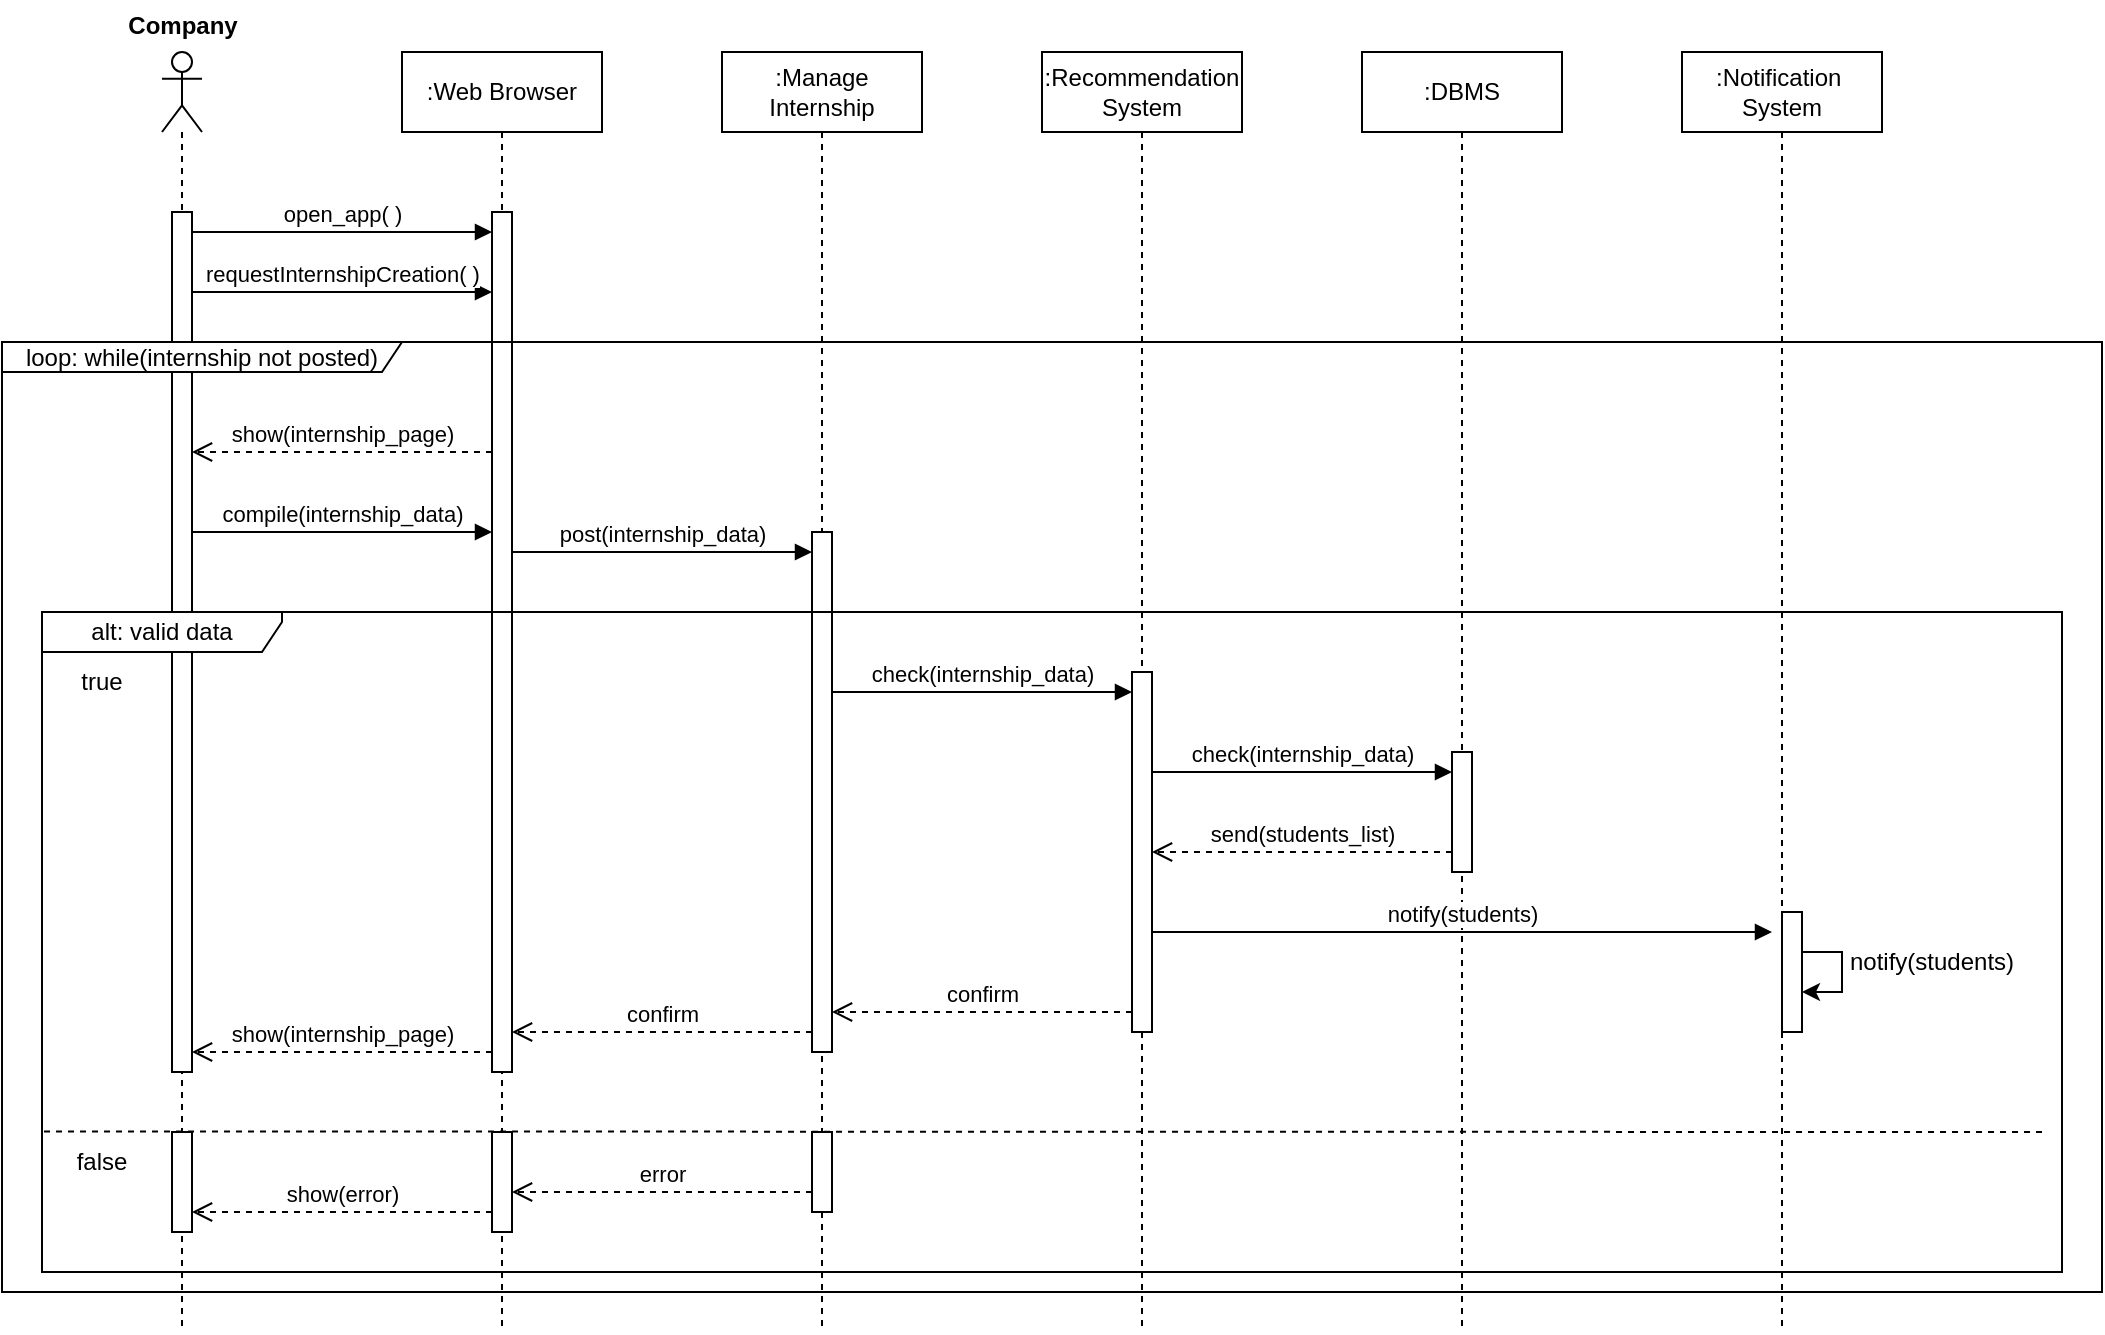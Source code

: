<mxfile version="25.0.1">
  <diagram name="Page-1" id="2YBvvXClWsGukQMizWep">
    <mxGraphModel dx="1372" dy="731" grid="1" gridSize="10" guides="1" tooltips="1" connect="1" arrows="1" fold="1" page="1" pageScale="1" pageWidth="850" pageHeight="1100" math="0" shadow="0">
      <root>
        <mxCell id="0" />
        <mxCell id="1" parent="0" />
        <mxCell id="ei3PjvoiPAT91J5O6twY-1" value="" style="shape=umlLifeline;perimeter=lifelinePerimeter;whiteSpace=wrap;html=1;container=1;dropTarget=0;collapsible=0;recursiveResize=0;outlineConnect=0;portConstraint=eastwest;newEdgeStyle={&quot;curved&quot;:0,&quot;rounded&quot;:0};participant=umlActor;" vertex="1" parent="1">
          <mxGeometry x="110" y="80" width="20" height="640" as="geometry" />
        </mxCell>
        <mxCell id="ei3PjvoiPAT91J5O6twY-8" value="" style="html=1;points=[[0,0,0,0,5],[0,1,0,0,-5],[1,0,0,0,5],[1,1,0,0,-5]];perimeter=orthogonalPerimeter;outlineConnect=0;targetShapes=umlLifeline;portConstraint=eastwest;newEdgeStyle={&quot;curved&quot;:0,&quot;rounded&quot;:0};" vertex="1" parent="ei3PjvoiPAT91J5O6twY-1">
          <mxGeometry x="5" y="80" width="10" height="430" as="geometry" />
        </mxCell>
        <mxCell id="ei3PjvoiPAT91J5O6twY-48" value="" style="html=1;points=[[0,0,0,0,5],[0,1,0,0,-5],[1,0,0,0,5],[1,1,0,0,-5]];perimeter=orthogonalPerimeter;outlineConnect=0;targetShapes=umlLifeline;portConstraint=eastwest;newEdgeStyle={&quot;curved&quot;:0,&quot;rounded&quot;:0};" vertex="1" parent="ei3PjvoiPAT91J5O6twY-1">
          <mxGeometry x="5" y="540" width="10" height="50" as="geometry" />
        </mxCell>
        <mxCell id="ei3PjvoiPAT91J5O6twY-2" value="Company" style="text;align=center;fontStyle=1;verticalAlign=middle;spacingLeft=3;spacingRight=3;strokeColor=none;rotatable=0;points=[[0,0.5],[1,0.5]];portConstraint=eastwest;html=1;" vertex="1" parent="1">
          <mxGeometry x="80" y="54" width="80" height="26" as="geometry" />
        </mxCell>
        <mxCell id="ei3PjvoiPAT91J5O6twY-3" value=":Web Browser" style="shape=umlLifeline;perimeter=lifelinePerimeter;whiteSpace=wrap;html=1;container=1;dropTarget=0;collapsible=0;recursiveResize=0;outlineConnect=0;portConstraint=eastwest;newEdgeStyle={&quot;curved&quot;:0,&quot;rounded&quot;:0};" vertex="1" parent="1">
          <mxGeometry x="230" y="80" width="100" height="640" as="geometry" />
        </mxCell>
        <mxCell id="ei3PjvoiPAT91J5O6twY-10" value="" style="html=1;points=[[0,0,0,0,5],[0,1,0,0,-5],[1,0,0,0,5],[1,1,0,0,-5]];perimeter=orthogonalPerimeter;outlineConnect=0;targetShapes=umlLifeline;portConstraint=eastwest;newEdgeStyle={&quot;curved&quot;:0,&quot;rounded&quot;:0};" vertex="1" parent="ei3PjvoiPAT91J5O6twY-3">
          <mxGeometry x="45" y="80" width="10" height="430" as="geometry" />
        </mxCell>
        <mxCell id="ei3PjvoiPAT91J5O6twY-46" value="" style="html=1;points=[[0,0,0,0,5],[0,1,0,0,-5],[1,0,0,0,5],[1,1,0,0,-5]];perimeter=orthogonalPerimeter;outlineConnect=0;targetShapes=umlLifeline;portConstraint=eastwest;newEdgeStyle={&quot;curved&quot;:0,&quot;rounded&quot;:0};" vertex="1" parent="ei3PjvoiPAT91J5O6twY-3">
          <mxGeometry x="45" y="540" width="10" height="50" as="geometry" />
        </mxCell>
        <mxCell id="ei3PjvoiPAT91J5O6twY-4" value=":Manage Internship" style="shape=umlLifeline;perimeter=lifelinePerimeter;whiteSpace=wrap;html=1;container=1;dropTarget=0;collapsible=0;recursiveResize=0;outlineConnect=0;portConstraint=eastwest;newEdgeStyle={&quot;curved&quot;:0,&quot;rounded&quot;:0};" vertex="1" parent="1">
          <mxGeometry x="390" y="80" width="100" height="640" as="geometry" />
        </mxCell>
        <mxCell id="ei3PjvoiPAT91J5O6twY-15" value="" style="html=1;points=[[0,0,0,0,5],[0,1,0,0,-5],[1,0,0,0,5],[1,1,0,0,-5]];perimeter=orthogonalPerimeter;outlineConnect=0;targetShapes=umlLifeline;portConstraint=eastwest;newEdgeStyle={&quot;curved&quot;:0,&quot;rounded&quot;:0};" vertex="1" parent="ei3PjvoiPAT91J5O6twY-4">
          <mxGeometry x="45" y="240" width="10" height="260" as="geometry" />
        </mxCell>
        <mxCell id="ei3PjvoiPAT91J5O6twY-44" value="" style="html=1;points=[[0,0,0,0,5],[0,1,0,0,-5],[1,0,0,0,5],[1,1,0,0,-5]];perimeter=orthogonalPerimeter;outlineConnect=0;targetShapes=umlLifeline;portConstraint=eastwest;newEdgeStyle={&quot;curved&quot;:0,&quot;rounded&quot;:0};" vertex="1" parent="ei3PjvoiPAT91J5O6twY-4">
          <mxGeometry x="45" y="540" width="10" height="40" as="geometry" />
        </mxCell>
        <mxCell id="ei3PjvoiPAT91J5O6twY-5" value=":Recommendation System" style="shape=umlLifeline;perimeter=lifelinePerimeter;whiteSpace=wrap;html=1;container=1;dropTarget=0;collapsible=0;recursiveResize=0;outlineConnect=0;portConstraint=eastwest;newEdgeStyle={&quot;curved&quot;:0,&quot;rounded&quot;:0};" vertex="1" parent="1">
          <mxGeometry x="550" y="80" width="100" height="640" as="geometry" />
        </mxCell>
        <mxCell id="ei3PjvoiPAT91J5O6twY-21" value="" style="html=1;points=[[0,0,0,0,5],[0,1,0,0,-5],[1,0,0,0,5],[1,1,0,0,-5]];perimeter=orthogonalPerimeter;outlineConnect=0;targetShapes=umlLifeline;portConstraint=eastwest;newEdgeStyle={&quot;curved&quot;:0,&quot;rounded&quot;:0};" vertex="1" parent="ei3PjvoiPAT91J5O6twY-5">
          <mxGeometry x="45" y="310" width="10" height="180" as="geometry" />
        </mxCell>
        <mxCell id="ei3PjvoiPAT91J5O6twY-6" value=":DBMS" style="shape=umlLifeline;perimeter=lifelinePerimeter;whiteSpace=wrap;html=1;container=1;dropTarget=0;collapsible=0;recursiveResize=0;outlineConnect=0;portConstraint=eastwest;newEdgeStyle={&quot;curved&quot;:0,&quot;rounded&quot;:0};" vertex="1" parent="1">
          <mxGeometry x="710" y="80" width="100" height="640" as="geometry" />
        </mxCell>
        <mxCell id="ei3PjvoiPAT91J5O6twY-23" value="" style="html=1;points=[[0,0,0,0,5],[0,1,0,0,-5],[1,0,0,0,5],[1,1,0,0,-5]];perimeter=orthogonalPerimeter;outlineConnect=0;targetShapes=umlLifeline;portConstraint=eastwest;newEdgeStyle={&quot;curved&quot;:0,&quot;rounded&quot;:0};" vertex="1" parent="ei3PjvoiPAT91J5O6twY-6">
          <mxGeometry x="45" y="350" width="10" height="60" as="geometry" />
        </mxCell>
        <mxCell id="ei3PjvoiPAT91J5O6twY-7" value=":Notification&amp;nbsp;&lt;div&gt;System&lt;/div&gt;" style="shape=umlLifeline;perimeter=lifelinePerimeter;whiteSpace=wrap;html=1;container=1;dropTarget=0;collapsible=0;recursiveResize=0;outlineConnect=0;portConstraint=eastwest;newEdgeStyle={&quot;curved&quot;:0,&quot;rounded&quot;:0};" vertex="1" parent="1">
          <mxGeometry x="870" y="80" width="100" height="640" as="geometry" />
        </mxCell>
        <mxCell id="ei3PjvoiPAT91J5O6twY-24" value="" style="html=1;points=[[0,0,0,0,5],[0,1,0,0,-5],[1,0,0,0,5],[1,1,0,0,-5]];perimeter=orthogonalPerimeter;outlineConnect=0;targetShapes=umlLifeline;portConstraint=eastwest;newEdgeStyle={&quot;curved&quot;:0,&quot;rounded&quot;:0};" vertex="1" parent="ei3PjvoiPAT91J5O6twY-7">
          <mxGeometry x="50" y="430" width="10" height="60" as="geometry" />
        </mxCell>
        <mxCell id="ei3PjvoiPAT91J5O6twY-35" style="edgeStyle=orthogonalEdgeStyle;rounded=0;orthogonalLoop=1;jettySize=auto;html=1;curved=0;elbow=vertical;" edge="1" parent="ei3PjvoiPAT91J5O6twY-7" source="ei3PjvoiPAT91J5O6twY-24" target="ei3PjvoiPAT91J5O6twY-24">
          <mxGeometry relative="1" as="geometry" />
        </mxCell>
        <mxCell id="ei3PjvoiPAT91J5O6twY-9" value="open_app( )" style="html=1;verticalAlign=bottom;endArrow=block;curved=0;rounded=0;exitX=1;exitY=0;exitDx=0;exitDy=5;exitPerimeter=0;entryX=0;entryY=0;entryDx=0;entryDy=5;entryPerimeter=0;" edge="1" parent="1">
          <mxGeometry width="80" relative="1" as="geometry">
            <mxPoint x="125" y="170" as="sourcePoint" />
            <mxPoint x="275" y="170" as="targetPoint" />
          </mxGeometry>
        </mxCell>
        <mxCell id="ei3PjvoiPAT91J5O6twY-11" value="requestInternshipCreation( )" style="html=1;verticalAlign=bottom;endArrow=block;curved=0;rounded=0;exitX=1;exitY=0;exitDx=0;exitDy=5;exitPerimeter=0;entryX=0;entryY=0;entryDx=0;entryDy=5;entryPerimeter=0;" edge="1" parent="1">
          <mxGeometry width="80" relative="1" as="geometry">
            <mxPoint x="125" y="200" as="sourcePoint" />
            <mxPoint x="275" y="200" as="targetPoint" />
          </mxGeometry>
        </mxCell>
        <mxCell id="ei3PjvoiPAT91J5O6twY-12" value="show(internship_page)" style="html=1;verticalAlign=bottom;endArrow=open;dashed=1;endSize=8;curved=0;rounded=0;" edge="1" parent="1">
          <mxGeometry relative="1" as="geometry">
            <mxPoint x="275" y="280" as="sourcePoint" />
            <mxPoint x="125" y="280" as="targetPoint" />
          </mxGeometry>
        </mxCell>
        <mxCell id="ei3PjvoiPAT91J5O6twY-13" value="compile(internship_data)" style="html=1;verticalAlign=bottom;endArrow=block;curved=0;rounded=0;" edge="1" parent="1" target="ei3PjvoiPAT91J5O6twY-10">
          <mxGeometry width="80" relative="1" as="geometry">
            <mxPoint x="125" y="320" as="sourcePoint" />
            <mxPoint x="205" y="320" as="targetPoint" />
          </mxGeometry>
        </mxCell>
        <mxCell id="ei3PjvoiPAT91J5O6twY-14" value="post(internship_data)" style="html=1;verticalAlign=bottom;endArrow=block;curved=0;rounded=0;" edge="1" parent="1" target="ei3PjvoiPAT91J5O6twY-15">
          <mxGeometry width="80" relative="1" as="geometry">
            <mxPoint x="285" y="330" as="sourcePoint" />
            <mxPoint x="435" y="330" as="targetPoint" />
          </mxGeometry>
        </mxCell>
        <mxCell id="ei3PjvoiPAT91J5O6twY-20" value="check(internship_data)" style="html=1;verticalAlign=bottom;endArrow=block;curved=0;rounded=0;" edge="1" parent="1">
          <mxGeometry width="80" relative="1" as="geometry">
            <mxPoint x="445" y="400" as="sourcePoint" />
            <mxPoint x="595" y="400" as="targetPoint" />
          </mxGeometry>
        </mxCell>
        <mxCell id="ei3PjvoiPAT91J5O6twY-22" value="check(internship_data)" style="html=1;verticalAlign=bottom;endArrow=block;curved=0;rounded=0;" edge="1" parent="1">
          <mxGeometry width="80" relative="1" as="geometry">
            <mxPoint x="605" y="440" as="sourcePoint" />
            <mxPoint x="755" y="440" as="targetPoint" />
          </mxGeometry>
        </mxCell>
        <mxCell id="ei3PjvoiPAT91J5O6twY-25" value="send(students_list)" style="html=1;verticalAlign=bottom;endArrow=open;dashed=1;endSize=8;curved=0;rounded=0;" edge="1" parent="1">
          <mxGeometry relative="1" as="geometry">
            <mxPoint x="755" y="480" as="sourcePoint" />
            <mxPoint x="605" y="480" as="targetPoint" />
          </mxGeometry>
        </mxCell>
        <mxCell id="ei3PjvoiPAT91J5O6twY-26" value="notify(students)" style="html=1;verticalAlign=bottom;endArrow=block;curved=0;rounded=0;" edge="1" parent="1">
          <mxGeometry width="80" relative="1" as="geometry">
            <mxPoint x="605" y="520" as="sourcePoint" />
            <mxPoint x="915.0" y="520" as="targetPoint" />
          </mxGeometry>
        </mxCell>
        <mxCell id="ei3PjvoiPAT91J5O6twY-28" value="confirm" style="html=1;verticalAlign=bottom;endArrow=open;dashed=1;endSize=8;curved=0;rounded=0;" edge="1" parent="1">
          <mxGeometry relative="1" as="geometry">
            <mxPoint x="595" y="560" as="sourcePoint" />
            <mxPoint x="445" y="560" as="targetPoint" />
          </mxGeometry>
        </mxCell>
        <mxCell id="ei3PjvoiPAT91J5O6twY-36" value="notify(students)" style="text;html=1;align=center;verticalAlign=middle;whiteSpace=wrap;rounded=0;" vertex="1" parent="1">
          <mxGeometry x="955" y="520" width="80" height="30" as="geometry" />
        </mxCell>
        <mxCell id="ei3PjvoiPAT91J5O6twY-37" value="confirm" style="html=1;verticalAlign=bottom;endArrow=open;dashed=1;endSize=8;curved=0;rounded=0;" edge="1" parent="1">
          <mxGeometry relative="1" as="geometry">
            <mxPoint x="435" y="570" as="sourcePoint" />
            <mxPoint x="285" y="570" as="targetPoint" />
          </mxGeometry>
        </mxCell>
        <mxCell id="ei3PjvoiPAT91J5O6twY-38" value="show(internship_page)" style="html=1;verticalAlign=bottom;endArrow=open;dashed=1;endSize=8;curved=0;rounded=0;" edge="1" parent="1">
          <mxGeometry relative="1" as="geometry">
            <mxPoint x="275" y="580" as="sourcePoint" />
            <mxPoint x="125" y="580" as="targetPoint" />
          </mxGeometry>
        </mxCell>
        <mxCell id="ei3PjvoiPAT91J5O6twY-40" value="alt: valid data" style="shape=umlFrame;whiteSpace=wrap;html=1;pointerEvents=0;width=120;height=20;" vertex="1" parent="1">
          <mxGeometry x="50" y="360" width="1010" height="330" as="geometry" />
        </mxCell>
        <mxCell id="ei3PjvoiPAT91J5O6twY-41" value="loop: while(internship not posted)" style="shape=umlFrame;whiteSpace=wrap;html=1;pointerEvents=0;width=200;height=15;" vertex="1" parent="1">
          <mxGeometry x="30" y="225" width="1050" height="475" as="geometry" />
        </mxCell>
        <mxCell id="ei3PjvoiPAT91J5O6twY-42" value="" style="endArrow=none;dashed=1;html=1;rounded=0;exitX=0.001;exitY=0.787;exitDx=0;exitDy=0;exitPerimeter=0;entryX=1;entryY=0.59;entryDx=0;entryDy=0;entryPerimeter=0;" edge="1" parent="1" source="ei3PjvoiPAT91J5O6twY-40">
          <mxGeometry width="50" height="50" relative="1" as="geometry">
            <mxPoint x="70" y="620.0" as="sourcePoint" />
            <mxPoint x="1050.0" y="620.0" as="targetPoint" />
          </mxGeometry>
        </mxCell>
        <mxCell id="ei3PjvoiPAT91J5O6twY-45" value="error" style="html=1;verticalAlign=bottom;endArrow=open;dashed=1;endSize=8;curved=0;rounded=0;" edge="1" parent="1">
          <mxGeometry relative="1" as="geometry">
            <mxPoint x="435" y="650" as="sourcePoint" />
            <mxPoint x="285" y="650" as="targetPoint" />
          </mxGeometry>
        </mxCell>
        <mxCell id="ei3PjvoiPAT91J5O6twY-47" value="show(error)" style="html=1;verticalAlign=bottom;endArrow=open;dashed=1;endSize=8;curved=0;rounded=0;" edge="1" parent="1">
          <mxGeometry relative="1" as="geometry">
            <mxPoint x="275" y="660" as="sourcePoint" />
            <mxPoint x="125" y="660" as="targetPoint" />
          </mxGeometry>
        </mxCell>
        <mxCell id="ei3PjvoiPAT91J5O6twY-49" value="true" style="text;html=1;align=center;verticalAlign=middle;whiteSpace=wrap;rounded=0;" vertex="1" parent="1">
          <mxGeometry x="50" y="380" width="60" height="30" as="geometry" />
        </mxCell>
        <mxCell id="ei3PjvoiPAT91J5O6twY-50" value="false" style="text;html=1;align=center;verticalAlign=middle;whiteSpace=wrap;rounded=0;" vertex="1" parent="1">
          <mxGeometry x="50" y="620" width="60" height="30" as="geometry" />
        </mxCell>
      </root>
    </mxGraphModel>
  </diagram>
</mxfile>
